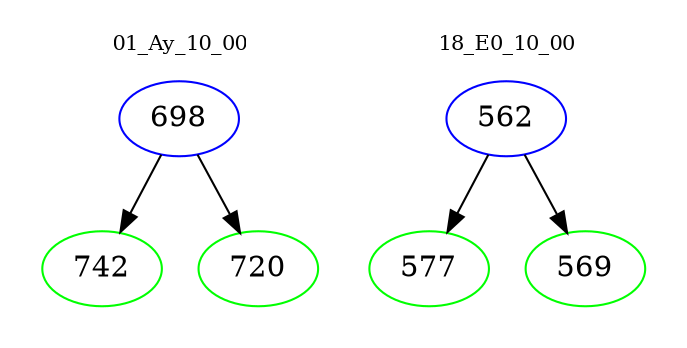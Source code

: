digraph{
subgraph cluster_0 {
color = white
label = "01_Ay_10_00";
fontsize=10;
T0_698 [label="698", color="blue"]
T0_698 -> T0_742 [color="black"]
T0_742 [label="742", color="green"]
T0_698 -> T0_720 [color="black"]
T0_720 [label="720", color="green"]
}
subgraph cluster_1 {
color = white
label = "18_E0_10_00";
fontsize=10;
T1_562 [label="562", color="blue"]
T1_562 -> T1_577 [color="black"]
T1_577 [label="577", color="green"]
T1_562 -> T1_569 [color="black"]
T1_569 [label="569", color="green"]
}
}
